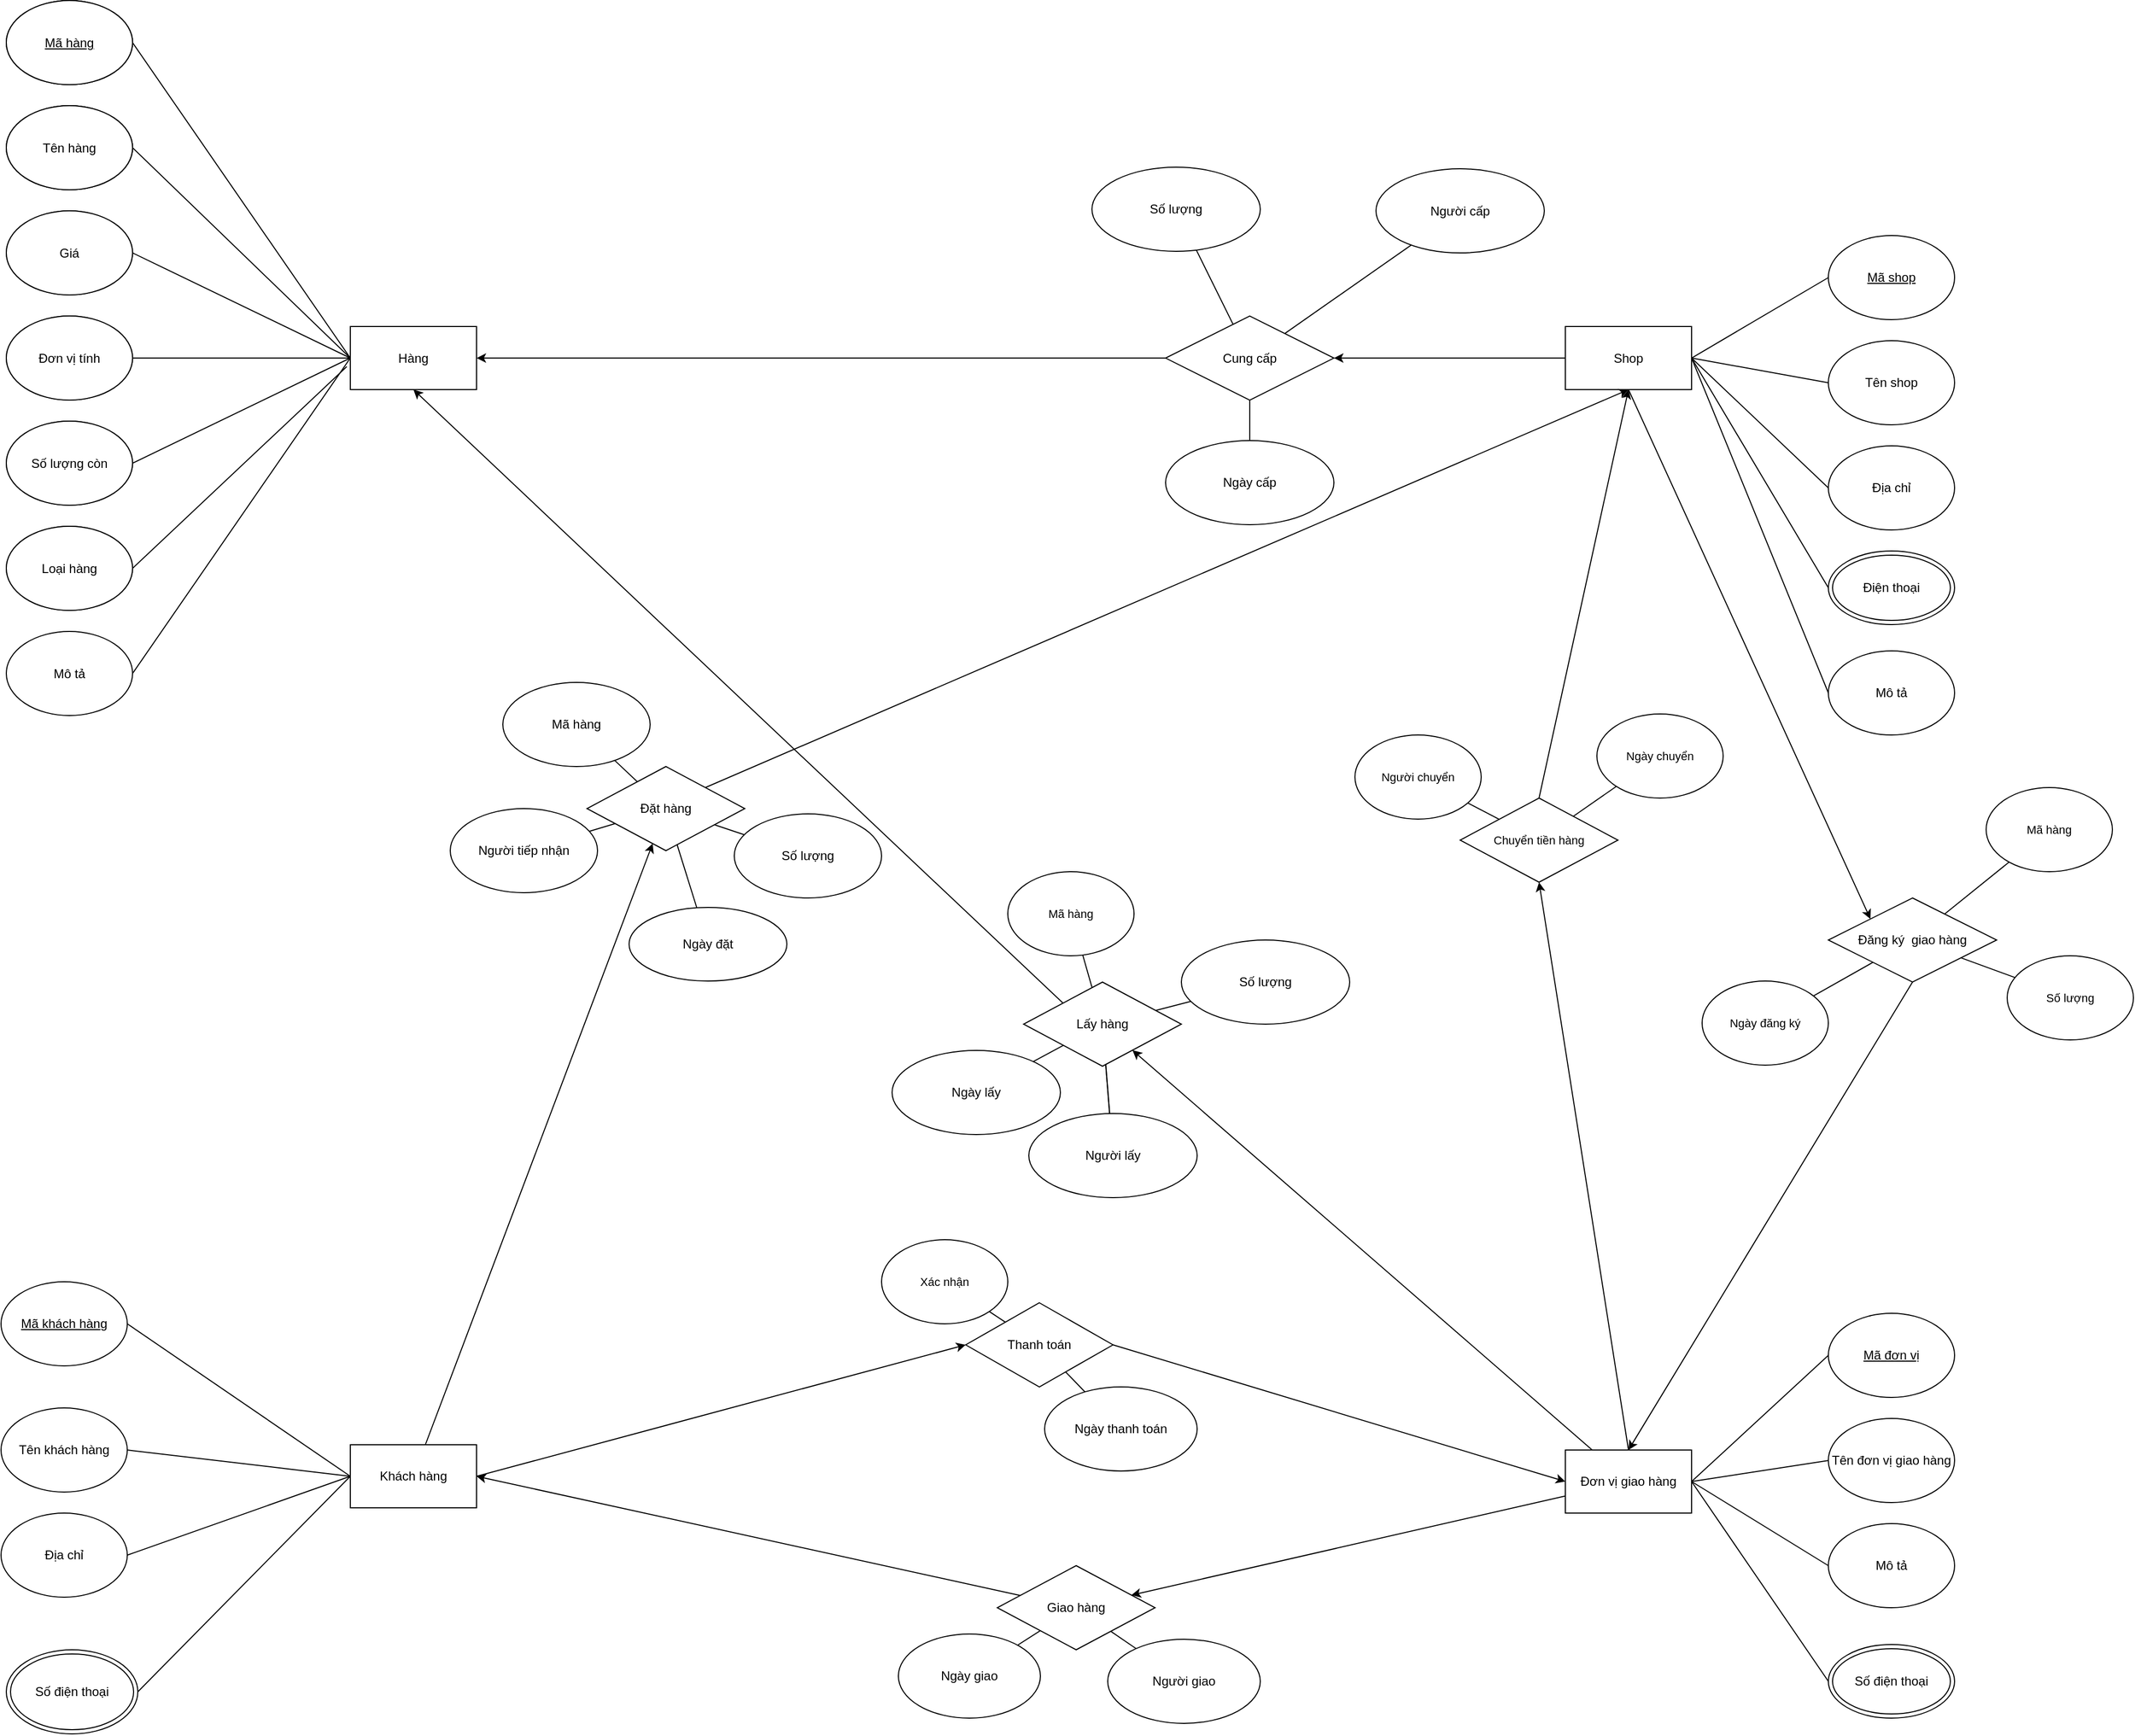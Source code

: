 <mxfile version="20.8.16" type="github">
  <diagram id="R2lEEEUBdFMjLlhIrx00" name="Page-1">
    <mxGraphModel dx="4654" dy="2683" grid="1" gridSize="10" guides="1" tooltips="1" connect="1" arrows="1" fold="1" page="1" pageScale="1" pageWidth="827" pageHeight="1169" background="none" math="0" shadow="0" extFonts="Permanent Marker^https://fonts.googleapis.com/css?family=Permanent+Marker">
      <root>
        <mxCell id="0" />
        <mxCell id="1" parent="0" />
        <mxCell id="Qm0lwlxUTYQ9rmXR3RX3-42" value="Địa chỉ" style="ellipse;whiteSpace=wrap;html=1;labelBackgroundColor=none;rounded=0;" vertex="1" parent="1">
          <mxGeometry x="470" y="75" width="120" height="80" as="geometry" />
        </mxCell>
        <mxCell id="Qm0lwlxUTYQ9rmXR3RX3-43" value="&lt;u&gt;Mã shop&lt;/u&gt;" style="ellipse;whiteSpace=wrap;html=1;labelBackgroundColor=none;rounded=0;" vertex="1" parent="1">
          <mxGeometry x="470" y="-125" width="120" height="80" as="geometry" />
        </mxCell>
        <mxCell id="Qm0lwlxUTYQ9rmXR3RX3-44" value="Tên shop" style="ellipse;whiteSpace=wrap;html=1;labelBackgroundColor=none;rounded=0;" vertex="1" parent="1">
          <mxGeometry x="470" y="-25" width="120" height="80" as="geometry" />
        </mxCell>
        <mxCell id="Qm0lwlxUTYQ9rmXR3RX3-45" value="Mô tả" style="ellipse;whiteSpace=wrap;html=1;labelBackgroundColor=none;rounded=0;" vertex="1" parent="1">
          <mxGeometry x="470" y="270" width="120" height="80" as="geometry" />
        </mxCell>
        <mxCell id="Qm0lwlxUTYQ9rmXR3RX3-47" value="Shop" style="rounded=0;whiteSpace=wrap;html=1;arcSize=0;labelBackgroundColor=none;" vertex="1" parent="1">
          <mxGeometry x="220" y="-38.49" width="120" height="60" as="geometry" />
        </mxCell>
        <mxCell id="Qm0lwlxUTYQ9rmXR3RX3-49" value="Điện thoại" style="ellipse;shape=doubleEllipse;whiteSpace=wrap;html=1;labelBackgroundColor=none;rounded=0;" vertex="1" parent="1">
          <mxGeometry x="470" y="175" width="120" height="70" as="geometry" />
        </mxCell>
        <mxCell id="Qm0lwlxUTYQ9rmXR3RX3-61" value="" style="endArrow=none;html=1;rounded=0;entryX=0;entryY=0.5;entryDx=0;entryDy=0;exitX=1;exitY=0.5;exitDx=0;exitDy=0;labelBackgroundColor=none;fontColor=default;" edge="1" parent="1" source="Qm0lwlxUTYQ9rmXR3RX3-47" target="Qm0lwlxUTYQ9rmXR3RX3-44">
          <mxGeometry width="50" height="50" relative="1" as="geometry">
            <mxPoint x="30" y="130" as="sourcePoint" />
            <mxPoint x="80" y="80" as="targetPoint" />
          </mxGeometry>
        </mxCell>
        <mxCell id="Qm0lwlxUTYQ9rmXR3RX3-62" value="" style="endArrow=none;html=1;rounded=0;entryX=0;entryY=0.5;entryDx=0;entryDy=0;exitX=1;exitY=0.5;exitDx=0;exitDy=0;labelBackgroundColor=none;fontColor=default;" edge="1" parent="1" source="Qm0lwlxUTYQ9rmXR3RX3-47" target="Qm0lwlxUTYQ9rmXR3RX3-43">
          <mxGeometry width="50" height="50" relative="1" as="geometry">
            <mxPoint x="210" y="130" as="sourcePoint" />
            <mxPoint x="260" y="80" as="targetPoint" />
          </mxGeometry>
        </mxCell>
        <mxCell id="Qm0lwlxUTYQ9rmXR3RX3-63" value="" style="endArrow=none;html=1;rounded=0;entryX=0;entryY=0.5;entryDx=0;entryDy=0;exitX=1;exitY=0.5;exitDx=0;exitDy=0;labelBackgroundColor=none;fontColor=default;" edge="1" parent="1" source="Qm0lwlxUTYQ9rmXR3RX3-47" target="Qm0lwlxUTYQ9rmXR3RX3-42">
          <mxGeometry width="50" height="50" relative="1" as="geometry">
            <mxPoint x="300" y="160" as="sourcePoint" />
            <mxPoint x="350" y="110" as="targetPoint" />
          </mxGeometry>
        </mxCell>
        <mxCell id="Qm0lwlxUTYQ9rmXR3RX3-64" value="" style="endArrow=none;html=1;rounded=0;entryX=0;entryY=0.5;entryDx=0;entryDy=0;exitX=1;exitY=0.5;exitDx=0;exitDy=0;labelBackgroundColor=none;fontColor=default;" edge="1" parent="1" source="Qm0lwlxUTYQ9rmXR3RX3-47" target="Qm0lwlxUTYQ9rmXR3RX3-49">
          <mxGeometry width="50" height="50" relative="1" as="geometry">
            <mxPoint x="210" y="130" as="sourcePoint" />
            <mxPoint x="260" y="80" as="targetPoint" />
          </mxGeometry>
        </mxCell>
        <mxCell id="Qm0lwlxUTYQ9rmXR3RX3-65" value="" style="endArrow=none;html=1;rounded=0;entryX=0;entryY=0.5;entryDx=0;entryDy=0;exitX=1;exitY=0.5;exitDx=0;exitDy=0;labelBackgroundColor=none;fontColor=default;" edge="1" parent="1" source="Qm0lwlxUTYQ9rmXR3RX3-47" target="Qm0lwlxUTYQ9rmXR3RX3-45">
          <mxGeometry width="50" height="50" relative="1" as="geometry">
            <mxPoint x="210" y="130" as="sourcePoint" />
            <mxPoint x="260" y="80" as="targetPoint" />
          </mxGeometry>
        </mxCell>
        <mxCell id="Qm0lwlxUTYQ9rmXR3RX3-77" value="Mô tả" style="ellipse;whiteSpace=wrap;html=1;labelBackgroundColor=none;rounded=0;" vertex="1" parent="1">
          <mxGeometry x="470" y="1100" width="120" height="80" as="geometry" />
        </mxCell>
        <mxCell id="Qm0lwlxUTYQ9rmXR3RX3-78" value="&lt;u&gt;Mã đơn vị&lt;br&gt;&lt;/u&gt;" style="ellipse;whiteSpace=wrap;html=1;labelBackgroundColor=none;rounded=0;" vertex="1" parent="1">
          <mxGeometry x="470" y="900" width="120" height="80" as="geometry" />
        </mxCell>
        <mxCell id="Qm0lwlxUTYQ9rmXR3RX3-79" value="Tên đơn vị giao hàng" style="ellipse;whiteSpace=wrap;html=1;labelBackgroundColor=none;rounded=0;" vertex="1" parent="1">
          <mxGeometry x="470" y="1000" width="120" height="80" as="geometry" />
        </mxCell>
        <mxCell id="Qm0lwlxUTYQ9rmXR3RX3-173" value="" style="edgeStyle=none;rounded=0;orthogonalLoop=1;jettySize=auto;html=1;labelBackgroundColor=none;fontColor=default;" edge="1" parent="1" source="Qm0lwlxUTYQ9rmXR3RX3-81" target="Qm0lwlxUTYQ9rmXR3RX3-172">
          <mxGeometry relative="1" as="geometry" />
        </mxCell>
        <mxCell id="Qm0lwlxUTYQ9rmXR3RX3-183" value="" style="edgeStyle=none;rounded=0;orthogonalLoop=1;jettySize=auto;html=1;labelBackgroundColor=none;fontColor=default;" edge="1" parent="1" source="Qm0lwlxUTYQ9rmXR3RX3-81" target="Qm0lwlxUTYQ9rmXR3RX3-182">
          <mxGeometry relative="1" as="geometry" />
        </mxCell>
        <mxCell id="Qm0lwlxUTYQ9rmXR3RX3-81" value="Đơn vị giao hàng" style="rounded=0;whiteSpace=wrap;html=1;arcSize=0;labelBackgroundColor=none;" vertex="1" parent="1">
          <mxGeometry x="220" y="1030" width="120" height="60" as="geometry" />
        </mxCell>
        <mxCell id="Qm0lwlxUTYQ9rmXR3RX3-82" value="Số điện thoại" style="ellipse;shape=doubleEllipse;whiteSpace=wrap;html=1;labelBackgroundColor=none;rounded=0;" vertex="1" parent="1">
          <mxGeometry x="470" y="1215" width="120" height="70" as="geometry" />
        </mxCell>
        <mxCell id="Qm0lwlxUTYQ9rmXR3RX3-83" value="" style="endArrow=none;html=1;rounded=0;entryX=0;entryY=0.5;entryDx=0;entryDy=0;exitX=1;exitY=0.5;exitDx=0;exitDy=0;labelBackgroundColor=none;fontColor=default;" edge="1" parent="1" source="Qm0lwlxUTYQ9rmXR3RX3-81" target="Qm0lwlxUTYQ9rmXR3RX3-79">
          <mxGeometry width="50" height="50" relative="1" as="geometry">
            <mxPoint x="30" y="670" as="sourcePoint" />
            <mxPoint x="80" y="620" as="targetPoint" />
          </mxGeometry>
        </mxCell>
        <mxCell id="Qm0lwlxUTYQ9rmXR3RX3-84" value="" style="endArrow=none;html=1;rounded=0;entryX=0;entryY=0.5;entryDx=0;entryDy=0;exitX=1;exitY=0.5;exitDx=0;exitDy=0;labelBackgroundColor=none;fontColor=default;" edge="1" parent="1" source="Qm0lwlxUTYQ9rmXR3RX3-81" target="Qm0lwlxUTYQ9rmXR3RX3-78">
          <mxGeometry width="50" height="50" relative="1" as="geometry">
            <mxPoint x="210" y="670" as="sourcePoint" />
            <mxPoint x="260" y="620" as="targetPoint" />
          </mxGeometry>
        </mxCell>
        <mxCell id="Qm0lwlxUTYQ9rmXR3RX3-85" value="" style="endArrow=none;html=1;rounded=0;entryX=0;entryY=0.5;entryDx=0;entryDy=0;exitX=1;exitY=0.5;exitDx=0;exitDy=0;labelBackgroundColor=none;fontColor=default;" edge="1" parent="1" source="Qm0lwlxUTYQ9rmXR3RX3-81" target="Qm0lwlxUTYQ9rmXR3RX3-77">
          <mxGeometry width="50" height="50" relative="1" as="geometry">
            <mxPoint x="300" y="700" as="sourcePoint" />
            <mxPoint x="350" y="650" as="targetPoint" />
          </mxGeometry>
        </mxCell>
        <mxCell id="Qm0lwlxUTYQ9rmXR3RX3-86" value="" style="endArrow=none;html=1;rounded=0;entryX=0;entryY=0.5;entryDx=0;entryDy=0;exitX=1;exitY=0.5;exitDx=0;exitDy=0;labelBackgroundColor=none;fontColor=default;" edge="1" parent="1" source="Qm0lwlxUTYQ9rmXR3RX3-81" target="Qm0lwlxUTYQ9rmXR3RX3-82">
          <mxGeometry width="50" height="50" relative="1" as="geometry">
            <mxPoint x="210" y="670" as="sourcePoint" />
            <mxPoint x="260" y="620" as="targetPoint" />
          </mxGeometry>
        </mxCell>
        <mxCell id="Qm0lwlxUTYQ9rmXR3RX3-124" value="Hàng" style="rounded=0;whiteSpace=wrap;html=1;labelBackgroundColor=none;" vertex="1" parent="1">
          <mxGeometry x="-935" y="-38.49" width="120" height="60" as="geometry" />
        </mxCell>
        <mxCell id="Qm0lwlxUTYQ9rmXR3RX3-125" value="&lt;u&gt;Mã hàng&lt;br&gt;&lt;/u&gt;" style="ellipse;whiteSpace=wrap;html=1;labelBackgroundColor=none;rounded=0;" vertex="1" parent="1">
          <mxGeometry x="-1262" y="-348.49" width="120" height="80" as="geometry" />
        </mxCell>
        <mxCell id="Qm0lwlxUTYQ9rmXR3RX3-126" value="Tên hàng" style="ellipse;whiteSpace=wrap;html=1;labelBackgroundColor=none;rounded=0;" vertex="1" parent="1">
          <mxGeometry x="-1262" y="-248.49" width="120" height="80" as="geometry" />
        </mxCell>
        <mxCell id="Qm0lwlxUTYQ9rmXR3RX3-127" value="Giá" style="ellipse;whiteSpace=wrap;html=1;labelBackgroundColor=none;rounded=0;" vertex="1" parent="1">
          <mxGeometry x="-1262" y="-148.49" width="120" height="80" as="geometry" />
        </mxCell>
        <mxCell id="Qm0lwlxUTYQ9rmXR3RX3-128" value="Đơn vị tính" style="ellipse;whiteSpace=wrap;html=1;labelBackgroundColor=none;rounded=0;" vertex="1" parent="1">
          <mxGeometry x="-1262" y="-48.49" width="120" height="80" as="geometry" />
        </mxCell>
        <mxCell id="Qm0lwlxUTYQ9rmXR3RX3-129" value="Số lượng còn" style="ellipse;whiteSpace=wrap;html=1;labelBackgroundColor=none;rounded=0;" vertex="1" parent="1">
          <mxGeometry x="-1262" y="51.51" width="120" height="80" as="geometry" />
        </mxCell>
        <mxCell id="Qm0lwlxUTYQ9rmXR3RX3-130" value="Loại hàng" style="ellipse;whiteSpace=wrap;html=1;labelBackgroundColor=none;rounded=0;" vertex="1" parent="1">
          <mxGeometry x="-1262" y="151.51" width="120" height="80" as="geometry" />
        </mxCell>
        <mxCell id="Qm0lwlxUTYQ9rmXR3RX3-131" value="" style="endArrow=none;html=1;rounded=0;entryX=0;entryY=0.5;entryDx=0;entryDy=0;exitX=1;exitY=0.5;exitDx=0;exitDy=0;labelBackgroundColor=none;fontColor=default;" edge="1" parent="1" source="Qm0lwlxUTYQ9rmXR3RX3-125" target="Qm0lwlxUTYQ9rmXR3RX3-124">
          <mxGeometry width="50" height="50" relative="1" as="geometry">
            <mxPoint x="-1072" y="-308.49" as="sourcePoint" />
            <mxPoint x="-552" y="-88.49" as="targetPoint" />
          </mxGeometry>
        </mxCell>
        <mxCell id="Qm0lwlxUTYQ9rmXR3RX3-135" value="" style="endArrow=none;html=1;rounded=0;entryX=0;entryY=0.5;entryDx=0;entryDy=0;exitX=1;exitY=0.5;exitDx=0;exitDy=0;labelBackgroundColor=none;fontColor=default;" edge="1" parent="1" source="Qm0lwlxUTYQ9rmXR3RX3-126" target="Qm0lwlxUTYQ9rmXR3RX3-124">
          <mxGeometry width="50" height="50" relative="1" as="geometry">
            <mxPoint x="-1132" y="-298.49" as="sourcePoint" />
            <mxPoint x="-992" y="-78.49" as="targetPoint" />
          </mxGeometry>
        </mxCell>
        <mxCell id="Qm0lwlxUTYQ9rmXR3RX3-136" value="" style="endArrow=none;html=1;rounded=0;entryX=0;entryY=0.5;entryDx=0;entryDy=0;exitX=1;exitY=0.5;exitDx=0;exitDy=0;labelBackgroundColor=none;fontColor=default;" edge="1" parent="1" source="Qm0lwlxUTYQ9rmXR3RX3-127" target="Qm0lwlxUTYQ9rmXR3RX3-124">
          <mxGeometry width="50" height="50" relative="1" as="geometry">
            <mxPoint x="-1122" y="-288.49" as="sourcePoint" />
            <mxPoint x="-982" y="-68.49" as="targetPoint" />
          </mxGeometry>
        </mxCell>
        <mxCell id="Qm0lwlxUTYQ9rmXR3RX3-137" value="" style="endArrow=none;html=1;rounded=0;entryX=0;entryY=0.5;entryDx=0;entryDy=0;exitX=1;exitY=0.5;exitDx=0;exitDy=0;labelBackgroundColor=none;fontColor=default;" edge="1" parent="1" source="Qm0lwlxUTYQ9rmXR3RX3-128" target="Qm0lwlxUTYQ9rmXR3RX3-124">
          <mxGeometry width="50" height="50" relative="1" as="geometry">
            <mxPoint x="-1112" y="-278.49" as="sourcePoint" />
            <mxPoint x="-972" y="-58.49" as="targetPoint" />
          </mxGeometry>
        </mxCell>
        <mxCell id="Qm0lwlxUTYQ9rmXR3RX3-138" value="" style="endArrow=none;html=1;rounded=0;entryX=0;entryY=0.5;entryDx=0;entryDy=0;exitX=1;exitY=0.5;exitDx=0;exitDy=0;labelBackgroundColor=none;fontColor=default;" edge="1" parent="1" source="Qm0lwlxUTYQ9rmXR3RX3-129" target="Qm0lwlxUTYQ9rmXR3RX3-124">
          <mxGeometry width="50" height="50" relative="1" as="geometry">
            <mxPoint x="-1102" y="-268.49" as="sourcePoint" />
            <mxPoint x="-962" y="-48.49" as="targetPoint" />
          </mxGeometry>
        </mxCell>
        <mxCell id="Qm0lwlxUTYQ9rmXR3RX3-139" value="" style="endArrow=none;html=1;rounded=0;entryX=-0.028;entryY=0.636;entryDx=0;entryDy=0;exitX=1;exitY=0.5;exitDx=0;exitDy=0;entryPerimeter=0;labelBackgroundColor=none;fontColor=default;" edge="1" parent="1" source="Qm0lwlxUTYQ9rmXR3RX3-130" target="Qm0lwlxUTYQ9rmXR3RX3-124">
          <mxGeometry width="50" height="50" relative="1" as="geometry">
            <mxPoint x="-1092" y="-258.49" as="sourcePoint" />
            <mxPoint x="-952" y="-38.49" as="targetPoint" />
          </mxGeometry>
        </mxCell>
        <mxCell id="Qm0lwlxUTYQ9rmXR3RX3-180" value="" style="edgeStyle=none;rounded=0;orthogonalLoop=1;jettySize=auto;html=1;labelBackgroundColor=none;fontColor=default;" edge="1" parent="1" source="Qm0lwlxUTYQ9rmXR3RX3-140" target="Qm0lwlxUTYQ9rmXR3RX3-179">
          <mxGeometry relative="1" as="geometry" />
        </mxCell>
        <mxCell id="Qm0lwlxUTYQ9rmXR3RX3-140" value="Khách hàng" style="rounded=0;whiteSpace=wrap;html=1;arcSize=0;labelBackgroundColor=none;" vertex="1" parent="1">
          <mxGeometry x="-935" y="1025" width="120" height="60" as="geometry" />
        </mxCell>
        <mxCell id="Qm0lwlxUTYQ9rmXR3RX3-141" value="&lt;u&gt;Mã khách hàng&lt;br&gt;&lt;/u&gt;" style="ellipse;whiteSpace=wrap;html=1;labelBackgroundColor=none;rounded=0;" vertex="1" parent="1">
          <mxGeometry x="-1267" y="870" width="120" height="80" as="geometry" />
        </mxCell>
        <mxCell id="Qm0lwlxUTYQ9rmXR3RX3-142" value="Tên khách hàng" style="ellipse;whiteSpace=wrap;html=1;labelBackgroundColor=none;rounded=0;" vertex="1" parent="1">
          <mxGeometry x="-1267" y="990" width="120" height="80" as="geometry" />
        </mxCell>
        <mxCell id="Qm0lwlxUTYQ9rmXR3RX3-143" value="Địa chỉ" style="ellipse;whiteSpace=wrap;html=1;labelBackgroundColor=none;rounded=0;" vertex="1" parent="1">
          <mxGeometry x="-1267" y="1090" width="120" height="80" as="geometry" />
        </mxCell>
        <mxCell id="Qm0lwlxUTYQ9rmXR3RX3-147" value="" style="endArrow=none;html=1;rounded=0;entryX=0;entryY=0.5;entryDx=0;entryDy=0;exitX=1;exitY=0.5;exitDx=0;exitDy=0;labelBackgroundColor=none;fontColor=default;" edge="1" parent="1" source="Qm0lwlxUTYQ9rmXR3RX3-141" target="Qm0lwlxUTYQ9rmXR3RX3-140">
          <mxGeometry width="50" height="50" relative="1" as="geometry">
            <mxPoint x="-1085" y="930" as="sourcePoint" />
            <mxPoint x="-495" y="1150" as="targetPoint" />
          </mxGeometry>
        </mxCell>
        <mxCell id="Qm0lwlxUTYQ9rmXR3RX3-148" value="" style="endArrow=none;html=1;rounded=0;entryX=0;entryY=0.5;entryDx=0;entryDy=0;exitX=1;exitY=0.5;exitDx=0;exitDy=0;labelBackgroundColor=none;fontColor=default;" edge="1" parent="1" source="Qm0lwlxUTYQ9rmXR3RX3-142" target="Qm0lwlxUTYQ9rmXR3RX3-140">
          <mxGeometry width="50" height="50" relative="1" as="geometry">
            <mxPoint x="-1075" y="940" as="sourcePoint" />
            <mxPoint x="-935" y="1160" as="targetPoint" />
          </mxGeometry>
        </mxCell>
        <mxCell id="Qm0lwlxUTYQ9rmXR3RX3-149" value="" style="endArrow=none;html=1;rounded=0;entryX=0;entryY=0.5;entryDx=0;entryDy=0;exitX=1;exitY=0.5;exitDx=0;exitDy=0;labelBackgroundColor=none;fontColor=default;" edge="1" parent="1" source="Qm0lwlxUTYQ9rmXR3RX3-143" target="Qm0lwlxUTYQ9rmXR3RX3-140">
          <mxGeometry width="50" height="50" relative="1" as="geometry">
            <mxPoint x="-1065" y="950" as="sourcePoint" />
            <mxPoint x="-925" y="1170" as="targetPoint" />
          </mxGeometry>
        </mxCell>
        <mxCell id="Qm0lwlxUTYQ9rmXR3RX3-150" value="" style="endArrow=none;html=1;rounded=0;entryX=0;entryY=0.5;entryDx=0;entryDy=0;exitX=1;exitY=0.5;exitDx=0;exitDy=0;labelBackgroundColor=none;fontColor=default;" edge="1" parent="1" source="Qm0lwlxUTYQ9rmXR3RX3-164" target="Qm0lwlxUTYQ9rmXR3RX3-140">
          <mxGeometry width="50" height="50" relative="1" as="geometry">
            <mxPoint x="-1085" y="1290" as="sourcePoint" />
            <mxPoint x="-915" y="1180" as="targetPoint" />
          </mxGeometry>
        </mxCell>
        <mxCell id="Qm0lwlxUTYQ9rmXR3RX3-153" value="Mô tả" style="ellipse;whiteSpace=wrap;html=1;labelBackgroundColor=none;rounded=0;" vertex="1" parent="1">
          <mxGeometry x="-1262" y="251.51" width="120" height="80" as="geometry" />
        </mxCell>
        <mxCell id="Qm0lwlxUTYQ9rmXR3RX3-154" value="" style="endArrow=none;html=1;rounded=0;entryX=0;entryY=0.5;entryDx=0;entryDy=0;exitX=1;exitY=0.5;exitDx=0;exitDy=0;labelBackgroundColor=none;fontColor=default;" edge="1" parent="1" source="Qm0lwlxUTYQ9rmXR3RX3-153" target="Qm0lwlxUTYQ9rmXR3RX3-124">
          <mxGeometry width="50" height="50" relative="1" as="geometry">
            <mxPoint x="-1082" y="-248.49" as="sourcePoint" />
            <mxPoint x="-975.36" y="-50.33" as="targetPoint" />
          </mxGeometry>
        </mxCell>
        <mxCell id="Qm0lwlxUTYQ9rmXR3RX3-163" style="edgeStyle=orthogonalEdgeStyle;rounded=0;orthogonalLoop=1;jettySize=auto;html=1;exitX=0;exitY=0.5;exitDx=0;exitDy=0;entryX=1;entryY=0.5;entryDx=0;entryDy=0;labelBackgroundColor=none;fontColor=default;" edge="1" parent="1" source="Qm0lwlxUTYQ9rmXR3RX3-157" target="Qm0lwlxUTYQ9rmXR3RX3-124">
          <mxGeometry relative="1" as="geometry" />
        </mxCell>
        <mxCell id="Qm0lwlxUTYQ9rmXR3RX3-288" value="" style="edgeStyle=none;shape=connector;curved=1;rounded=1;orthogonalLoop=1;jettySize=auto;html=1;labelBackgroundColor=default;strokeColor=default;fontFamily=Helvetica;fontSize=11;fontColor=default;endArrow=none;" edge="1" parent="1" source="Qm0lwlxUTYQ9rmXR3RX3-157" target="Qm0lwlxUTYQ9rmXR3RX3-202">
          <mxGeometry relative="1" as="geometry" />
        </mxCell>
        <mxCell id="Qm0lwlxUTYQ9rmXR3RX3-157" value="Cung cấp" style="rhombus;whiteSpace=wrap;html=1;labelBackgroundColor=none;rounded=0;" vertex="1" parent="1">
          <mxGeometry x="-160" y="-48.49" width="160" height="80" as="geometry" />
        </mxCell>
        <mxCell id="Qm0lwlxUTYQ9rmXR3RX3-164" value="Số điện thoại" style="ellipse;shape=doubleEllipse;whiteSpace=wrap;html=1;labelBackgroundColor=none;rounded=0;" vertex="1" parent="1">
          <mxGeometry x="-1262" y="1220" width="125" height="80" as="geometry" />
        </mxCell>
        <mxCell id="Qm0lwlxUTYQ9rmXR3RX3-177" style="edgeStyle=none;rounded=0;orthogonalLoop=1;jettySize=auto;html=1;exitX=0;exitY=0;exitDx=0;exitDy=0;entryX=0.5;entryY=1;entryDx=0;entryDy=0;labelBackgroundColor=none;fontColor=default;" edge="1" parent="1" source="Qm0lwlxUTYQ9rmXR3RX3-172" target="Qm0lwlxUTYQ9rmXR3RX3-124">
          <mxGeometry relative="1" as="geometry" />
        </mxCell>
        <mxCell id="Qm0lwlxUTYQ9rmXR3RX3-291" value="" style="edgeStyle=none;shape=connector;curved=1;rounded=1;orthogonalLoop=1;jettySize=auto;html=1;labelBackgroundColor=default;strokeColor=default;fontFamily=Helvetica;fontSize=11;fontColor=default;endArrow=none;" edge="1" parent="1" source="Qm0lwlxUTYQ9rmXR3RX3-172" target="Qm0lwlxUTYQ9rmXR3RX3-188">
          <mxGeometry relative="1" as="geometry" />
        </mxCell>
        <mxCell id="Qm0lwlxUTYQ9rmXR3RX3-292" value="" style="edgeStyle=none;shape=connector;curved=1;rounded=1;orthogonalLoop=1;jettySize=auto;html=1;labelBackgroundColor=default;strokeColor=default;fontFamily=Helvetica;fontSize=11;fontColor=default;endArrow=none;" edge="1" parent="1" source="Qm0lwlxUTYQ9rmXR3RX3-172" target="Qm0lwlxUTYQ9rmXR3RX3-192">
          <mxGeometry relative="1" as="geometry" />
        </mxCell>
        <mxCell id="Qm0lwlxUTYQ9rmXR3RX3-293" value="" style="edgeStyle=none;shape=connector;curved=1;rounded=1;orthogonalLoop=1;jettySize=auto;html=1;labelBackgroundColor=default;strokeColor=default;fontFamily=Helvetica;fontSize=11;fontColor=default;endArrow=none;" edge="1" parent="1" source="Qm0lwlxUTYQ9rmXR3RX3-172" target="Qm0lwlxUTYQ9rmXR3RX3-192">
          <mxGeometry relative="1" as="geometry" />
        </mxCell>
        <mxCell id="Qm0lwlxUTYQ9rmXR3RX3-294" value="" style="edgeStyle=none;shape=connector;curved=1;rounded=1;orthogonalLoop=1;jettySize=auto;html=1;labelBackgroundColor=default;strokeColor=default;fontFamily=Helvetica;fontSize=11;fontColor=default;endArrow=none;" edge="1" parent="1" source="Qm0lwlxUTYQ9rmXR3RX3-172" target="Qm0lwlxUTYQ9rmXR3RX3-190">
          <mxGeometry relative="1" as="geometry" />
        </mxCell>
        <mxCell id="Qm0lwlxUTYQ9rmXR3RX3-172" value="Lấy hàng" style="rhombus;whiteSpace=wrap;html=1;rounded=0;arcSize=0;labelBackgroundColor=none;" vertex="1" parent="1">
          <mxGeometry x="-295" y="585" width="150" height="80" as="geometry" />
        </mxCell>
        <mxCell id="Qm0lwlxUTYQ9rmXR3RX3-231" style="edgeStyle=none;rounded=0;orthogonalLoop=1;jettySize=auto;html=1;exitX=1;exitY=0;exitDx=0;exitDy=0;entryX=0.5;entryY=1;entryDx=0;entryDy=0;labelBackgroundColor=none;fontColor=default;" edge="1" parent="1" source="Qm0lwlxUTYQ9rmXR3RX3-179" target="Qm0lwlxUTYQ9rmXR3RX3-47">
          <mxGeometry relative="1" as="geometry" />
        </mxCell>
        <mxCell id="Qm0lwlxUTYQ9rmXR3RX3-295" value="" style="edgeStyle=none;shape=connector;curved=1;rounded=1;orthogonalLoop=1;jettySize=auto;html=1;labelBackgroundColor=default;strokeColor=default;fontFamily=Helvetica;fontSize=11;fontColor=default;endArrow=none;" edge="1" parent="1" source="Qm0lwlxUTYQ9rmXR3RX3-179" target="Qm0lwlxUTYQ9rmXR3RX3-223">
          <mxGeometry relative="1" as="geometry" />
        </mxCell>
        <mxCell id="Qm0lwlxUTYQ9rmXR3RX3-308" value="" style="edgeStyle=none;shape=connector;curved=1;rounded=1;orthogonalLoop=1;jettySize=auto;html=1;labelBackgroundColor=default;strokeColor=default;fontFamily=Helvetica;fontSize=11;fontColor=default;endArrow=none;" edge="1" parent="1" source="Qm0lwlxUTYQ9rmXR3RX3-179" target="Qm0lwlxUTYQ9rmXR3RX3-232">
          <mxGeometry relative="1" as="geometry" />
        </mxCell>
        <mxCell id="Qm0lwlxUTYQ9rmXR3RX3-179" value="Đặt hàng" style="rhombus;whiteSpace=wrap;html=1;rounded=0;arcSize=0;labelBackgroundColor=none;" vertex="1" parent="1">
          <mxGeometry x="-710" y="380" width="150" height="80" as="geometry" />
        </mxCell>
        <mxCell id="Qm0lwlxUTYQ9rmXR3RX3-185" value="" style="edgeStyle=none;orthogonalLoop=1;jettySize=auto;html=1;entryX=1;entryY=0.5;entryDx=0;entryDy=0;labelBackgroundColor=none;fontColor=default;curved=1;" edge="1" parent="1" source="Qm0lwlxUTYQ9rmXR3RX3-182" target="Qm0lwlxUTYQ9rmXR3RX3-140">
          <mxGeometry relative="1" as="geometry">
            <mxPoint x="-615" y="1065" as="targetPoint" />
          </mxGeometry>
        </mxCell>
        <mxCell id="Qm0lwlxUTYQ9rmXR3RX3-304" value="" style="edgeStyle=none;shape=connector;curved=1;rounded=1;orthogonalLoop=1;jettySize=auto;html=1;labelBackgroundColor=default;strokeColor=default;fontFamily=Helvetica;fontSize=11;fontColor=default;endArrow=none;" edge="1" parent="1" source="Qm0lwlxUTYQ9rmXR3RX3-182" target="Qm0lwlxUTYQ9rmXR3RX3-229">
          <mxGeometry relative="1" as="geometry" />
        </mxCell>
        <mxCell id="Qm0lwlxUTYQ9rmXR3RX3-305" value="" style="edgeStyle=none;shape=connector;curved=1;rounded=1;orthogonalLoop=1;jettySize=auto;html=1;labelBackgroundColor=default;strokeColor=default;fontFamily=Helvetica;fontSize=11;fontColor=default;endArrow=none;" edge="1" parent="1" source="Qm0lwlxUTYQ9rmXR3RX3-182" target="Qm0lwlxUTYQ9rmXR3RX3-227">
          <mxGeometry relative="1" as="geometry" />
        </mxCell>
        <mxCell id="Qm0lwlxUTYQ9rmXR3RX3-182" value="Giao hàng" style="rhombus;whiteSpace=wrap;html=1;rounded=0;arcSize=0;labelBackgroundColor=none;" vertex="1" parent="1">
          <mxGeometry x="-320" y="1140" width="150" height="80" as="geometry" />
        </mxCell>
        <mxCell id="Qm0lwlxUTYQ9rmXR3RX3-188" value="Số lượng" style="ellipse;whiteSpace=wrap;html=1;rounded=0;arcSize=0;labelBackgroundColor=none;" vertex="1" parent="1">
          <mxGeometry x="-145" y="545" width="160" height="80" as="geometry" />
        </mxCell>
        <mxCell id="Qm0lwlxUTYQ9rmXR3RX3-190" value="Ngày lấy" style="ellipse;whiteSpace=wrap;html=1;rounded=0;arcSize=0;labelBackgroundColor=none;" vertex="1" parent="1">
          <mxGeometry x="-420" y="650" width="160" height="80" as="geometry" />
        </mxCell>
        <mxCell id="Qm0lwlxUTYQ9rmXR3RX3-192" value="Người lấy" style="ellipse;whiteSpace=wrap;html=1;rounded=0;arcSize=0;labelBackgroundColor=none;" vertex="1" parent="1">
          <mxGeometry x="-290" y="710" width="160" height="80" as="geometry" />
        </mxCell>
        <mxCell id="Qm0lwlxUTYQ9rmXR3RX3-290" value="" style="edgeStyle=none;shape=connector;curved=1;rounded=1;orthogonalLoop=1;jettySize=auto;html=1;labelBackgroundColor=default;strokeColor=default;fontFamily=Helvetica;fontSize=11;fontColor=default;endArrow=none;" edge="1" parent="1" source="Qm0lwlxUTYQ9rmXR3RX3-194" target="Qm0lwlxUTYQ9rmXR3RX3-157">
          <mxGeometry relative="1" as="geometry" />
        </mxCell>
        <mxCell id="Qm0lwlxUTYQ9rmXR3RX3-194" value="Ngày cấp" style="ellipse;whiteSpace=wrap;html=1;labelBackgroundColor=none;rounded=0;" vertex="1" parent="1">
          <mxGeometry x="-160" y="70" width="160" height="80" as="geometry" />
        </mxCell>
        <mxCell id="Qm0lwlxUTYQ9rmXR3RX3-202" value="Số lượng" style="ellipse;whiteSpace=wrap;html=1;labelBackgroundColor=none;rounded=0;" vertex="1" parent="1">
          <mxGeometry x="-230" y="-190" width="160" height="80" as="geometry" />
        </mxCell>
        <mxCell id="Qm0lwlxUTYQ9rmXR3RX3-289" value="" style="edgeStyle=none;shape=connector;curved=1;rounded=1;orthogonalLoop=1;jettySize=auto;html=1;labelBackgroundColor=default;strokeColor=default;fontFamily=Helvetica;fontSize=11;fontColor=default;endArrow=none;" edge="1" parent="1" source="Qm0lwlxUTYQ9rmXR3RX3-219" target="Qm0lwlxUTYQ9rmXR3RX3-157">
          <mxGeometry relative="1" as="geometry" />
        </mxCell>
        <mxCell id="Qm0lwlxUTYQ9rmXR3RX3-219" value="Người cấp" style="ellipse;whiteSpace=wrap;html=1;labelBackgroundColor=none;rounded=0;" vertex="1" parent="1">
          <mxGeometry x="40" y="-188.49" width="160" height="80" as="geometry" />
        </mxCell>
        <mxCell id="Qm0lwlxUTYQ9rmXR3RX3-307" value="" style="edgeStyle=none;shape=connector;curved=1;rounded=1;orthogonalLoop=1;jettySize=auto;html=1;labelBackgroundColor=default;strokeColor=default;fontFamily=Helvetica;fontSize=11;fontColor=default;endArrow=none;" edge="1" parent="1" source="Qm0lwlxUTYQ9rmXR3RX3-221" target="Qm0lwlxUTYQ9rmXR3RX3-179">
          <mxGeometry relative="1" as="geometry" />
        </mxCell>
        <mxCell id="Qm0lwlxUTYQ9rmXR3RX3-221" value="Ngày đặt" style="ellipse;whiteSpace=wrap;html=1;rounded=0;arcSize=0;labelBackgroundColor=none;" vertex="1" parent="1">
          <mxGeometry x="-670" y="514" width="150" height="70" as="geometry" />
        </mxCell>
        <mxCell id="Qm0lwlxUTYQ9rmXR3RX3-223" value="Số lượng" style="ellipse;whiteSpace=wrap;html=1;rounded=0;arcSize=0;labelBackgroundColor=none;" vertex="1" parent="1">
          <mxGeometry x="-570" y="425" width="140" height="80" as="geometry" />
        </mxCell>
        <mxCell id="Qm0lwlxUTYQ9rmXR3RX3-310" value="" style="edgeStyle=none;shape=connector;curved=1;rounded=1;orthogonalLoop=1;jettySize=auto;html=1;labelBackgroundColor=default;strokeColor=default;fontFamily=Helvetica;fontSize=11;fontColor=default;endArrow=none;" edge="1" parent="1" source="Qm0lwlxUTYQ9rmXR3RX3-225" target="Qm0lwlxUTYQ9rmXR3RX3-179">
          <mxGeometry relative="1" as="geometry" />
        </mxCell>
        <mxCell id="Qm0lwlxUTYQ9rmXR3RX3-225" value="Người tiếp nhận" style="ellipse;whiteSpace=wrap;html=1;rounded=0;arcSize=0;labelBackgroundColor=none;" vertex="1" parent="1">
          <mxGeometry x="-840" y="420" width="140" height="80" as="geometry" />
        </mxCell>
        <mxCell id="Qm0lwlxUTYQ9rmXR3RX3-227" value="Ngày giao" style="ellipse;whiteSpace=wrap;html=1;rounded=0;arcSize=0;labelBackgroundColor=none;" vertex="1" parent="1">
          <mxGeometry x="-414" y="1205" width="135" height="80" as="geometry" />
        </mxCell>
        <mxCell id="Qm0lwlxUTYQ9rmXR3RX3-229" value="Người giao" style="ellipse;whiteSpace=wrap;html=1;rounded=0;arcSize=0;labelBackgroundColor=none;" vertex="1" parent="1">
          <mxGeometry x="-215" y="1210" width="145" height="80" as="geometry" />
        </mxCell>
        <mxCell id="Qm0lwlxUTYQ9rmXR3RX3-232" value="Mã hàng" style="ellipse;whiteSpace=wrap;html=1;rounded=0;arcSize=0;labelBackgroundColor=none;" vertex="1" parent="1">
          <mxGeometry x="-790" y="300" width="140" height="80" as="geometry" />
        </mxCell>
        <mxCell id="Qm0lwlxUTYQ9rmXR3RX3-241" style="edgeStyle=none;rounded=0;orthogonalLoop=1;jettySize=auto;html=1;exitX=0.5;exitY=1;exitDx=0;exitDy=0;entryX=0;entryY=0;entryDx=0;entryDy=0;labelBackgroundColor=none;fontColor=default;" edge="1" parent="1" source="Qm0lwlxUTYQ9rmXR3RX3-47" target="Qm0lwlxUTYQ9rmXR3RX3-239">
          <mxGeometry relative="1" as="geometry">
            <mxPoint x="574" y="410" as="sourcePoint" />
          </mxGeometry>
        </mxCell>
        <mxCell id="Qm0lwlxUTYQ9rmXR3RX3-242" style="edgeStyle=none;rounded=0;orthogonalLoop=1;jettySize=auto;html=1;exitX=0.5;exitY=1;exitDx=0;exitDy=0;entryX=0.5;entryY=0;entryDx=0;entryDy=0;labelBackgroundColor=none;fontColor=default;" edge="1" parent="1" source="Qm0lwlxUTYQ9rmXR3RX3-239" target="Qm0lwlxUTYQ9rmXR3RX3-81">
          <mxGeometry relative="1" as="geometry" />
        </mxCell>
        <mxCell id="Qm0lwlxUTYQ9rmXR3RX3-239" value="Đăng ký&amp;nbsp; giao hàng" style="rhombus;whiteSpace=wrap;html=1;rounded=0;arcSize=0;labelBackgroundColor=none;" vertex="1" parent="1">
          <mxGeometry x="470" y="505" width="160" height="80" as="geometry" />
        </mxCell>
        <mxCell id="Qm0lwlxUTYQ9rmXR3RX3-243" value="Hàng" style="rounded=0;whiteSpace=wrap;html=1;labelBackgroundColor=none;" vertex="1" parent="1">
          <mxGeometry x="-935" y="-38.49" width="120" height="60" as="geometry" />
        </mxCell>
        <mxCell id="Qm0lwlxUTYQ9rmXR3RX3-244" value="&lt;u&gt;Mã hàng&lt;br&gt;&lt;/u&gt;" style="ellipse;whiteSpace=wrap;html=1;labelBackgroundColor=none;rounded=0;" vertex="1" parent="1">
          <mxGeometry x="-1262" y="-348.49" width="120" height="80" as="geometry" />
        </mxCell>
        <mxCell id="Qm0lwlxUTYQ9rmXR3RX3-245" value="Tên hàng" style="ellipse;whiteSpace=wrap;html=1;labelBackgroundColor=none;rounded=0;" vertex="1" parent="1">
          <mxGeometry x="-1262" y="-248.49" width="120" height="80" as="geometry" />
        </mxCell>
        <mxCell id="Qm0lwlxUTYQ9rmXR3RX3-253" value="Hàng" style="rounded=0;whiteSpace=wrap;html=1;arcSize=0;labelBackgroundColor=none;" vertex="1" parent="1">
          <mxGeometry x="-935" y="-38.49" width="120" height="60" as="geometry" />
        </mxCell>
        <mxCell id="Qm0lwlxUTYQ9rmXR3RX3-254" value="&lt;u&gt;Mã hàng&lt;br&gt;&lt;/u&gt;" style="ellipse;whiteSpace=wrap;html=1;labelBackgroundColor=none;rounded=0;" vertex="1" parent="1">
          <mxGeometry x="-1262" y="-348.49" width="120" height="80" as="geometry" />
        </mxCell>
        <mxCell id="Qm0lwlxUTYQ9rmXR3RX3-255" value="Tên hàng" style="ellipse;whiteSpace=wrap;html=1;labelBackgroundColor=none;rounded=0;" vertex="1" parent="1">
          <mxGeometry x="-1262" y="-248.49" width="120" height="80" as="geometry" />
        </mxCell>
        <mxCell id="Qm0lwlxUTYQ9rmXR3RX3-256" value="Giá" style="ellipse;whiteSpace=wrap;html=1;labelBackgroundColor=none;rounded=0;" vertex="1" parent="1">
          <mxGeometry x="-1262" y="-148.49" width="120" height="80" as="geometry" />
        </mxCell>
        <mxCell id="Qm0lwlxUTYQ9rmXR3RX3-257" value="Đơn vị tính" style="ellipse;whiteSpace=wrap;html=1;labelBackgroundColor=none;rounded=0;" vertex="1" parent="1">
          <mxGeometry x="-1262" y="-48.49" width="120" height="80" as="geometry" />
        </mxCell>
        <mxCell id="Qm0lwlxUTYQ9rmXR3RX3-258" value="Số lượng còn" style="ellipse;whiteSpace=wrap;html=1;labelBackgroundColor=none;rounded=0;" vertex="1" parent="1">
          <mxGeometry x="-1262" y="51.51" width="120" height="80" as="geometry" />
        </mxCell>
        <mxCell id="Qm0lwlxUTYQ9rmXR3RX3-259" value="Loại hàng" style="ellipse;whiteSpace=wrap;html=1;labelBackgroundColor=none;rounded=0;" vertex="1" parent="1">
          <mxGeometry x="-1262" y="151.51" width="120" height="80" as="geometry" />
        </mxCell>
        <mxCell id="Qm0lwlxUTYQ9rmXR3RX3-162" style="rounded=0;orthogonalLoop=1;jettySize=auto;html=1;exitX=0;exitY=0.5;exitDx=0;exitDy=0;entryX=1;entryY=0.5;entryDx=0;entryDy=0;labelBackgroundColor=none;fontColor=default;" edge="1" parent="1" source="Qm0lwlxUTYQ9rmXR3RX3-47" target="Qm0lwlxUTYQ9rmXR3RX3-157">
          <mxGeometry relative="1" as="geometry" />
        </mxCell>
        <mxCell id="Qm0lwlxUTYQ9rmXR3RX3-275" value="" style="edgeStyle=none;shape=connector;curved=1;rounded=1;orthogonalLoop=1;jettySize=auto;html=1;labelBackgroundColor=default;strokeColor=default;fontFamily=Helvetica;fontSize=11;fontColor=default;endArrow=none;" edge="1" parent="1" source="Qm0lwlxUTYQ9rmXR3RX3-262" target="Qm0lwlxUTYQ9rmXR3RX3-274">
          <mxGeometry relative="1" as="geometry" />
        </mxCell>
        <mxCell id="Qm0lwlxUTYQ9rmXR3RX3-278" value="" style="edgeStyle=none;shape=connector;curved=1;rounded=1;orthogonalLoop=1;jettySize=auto;html=1;labelBackgroundColor=default;strokeColor=default;fontFamily=Helvetica;fontSize=11;fontColor=default;endArrow=none;" edge="1" parent="1" source="Qm0lwlxUTYQ9rmXR3RX3-262" target="Qm0lwlxUTYQ9rmXR3RX3-277">
          <mxGeometry relative="1" as="geometry" />
        </mxCell>
        <mxCell id="Qm0lwlxUTYQ9rmXR3RX3-262" value="Thanh toán" style="rhombus;whiteSpace=wrap;html=1;rounded=0;arcSize=0;labelBackgroundColor=none;" vertex="1" parent="1">
          <mxGeometry x="-350" y="890" width="140" height="80" as="geometry" />
        </mxCell>
        <mxCell id="Qm0lwlxUTYQ9rmXR3RX3-271" value="" style="endArrow=classic;html=1;rounded=1;labelBackgroundColor=default;strokeColor=default;fontFamily=Helvetica;fontSize=11;fontColor=default;shape=connector;curved=1;entryX=0;entryY=0.5;entryDx=0;entryDy=0;" edge="1" parent="1" target="Qm0lwlxUTYQ9rmXR3RX3-81">
          <mxGeometry width="50" height="50" relative="1" as="geometry">
            <mxPoint x="-210" y="930" as="sourcePoint" />
            <mxPoint x="-30" y="940" as="targetPoint" />
          </mxGeometry>
        </mxCell>
        <mxCell id="Qm0lwlxUTYQ9rmXR3RX3-272" value="" style="endArrow=classic;html=1;rounded=1;labelBackgroundColor=default;strokeColor=default;fontFamily=Helvetica;fontSize=11;fontColor=default;shape=connector;curved=1;exitX=1;exitY=0.5;exitDx=0;exitDy=0;entryX=0;entryY=0.5;entryDx=0;entryDy=0;" edge="1" parent="1" source="Qm0lwlxUTYQ9rmXR3RX3-140" target="Qm0lwlxUTYQ9rmXR3RX3-262">
          <mxGeometry width="50" height="50" relative="1" as="geometry">
            <mxPoint x="-540" y="1040" as="sourcePoint" />
            <mxPoint x="-490" y="990" as="targetPoint" />
          </mxGeometry>
        </mxCell>
        <mxCell id="Qm0lwlxUTYQ9rmXR3RX3-274" value="Ngày thanh toán" style="ellipse;whiteSpace=wrap;html=1;rounded=0;arcSize=0;labelBackgroundColor=none;" vertex="1" parent="1">
          <mxGeometry x="-275" y="970" width="145" height="80" as="geometry" />
        </mxCell>
        <mxCell id="Qm0lwlxUTYQ9rmXR3RX3-277" value="Xác nhận" style="ellipse;whiteSpace=wrap;html=1;fontFamily=Helvetica;fontSize=11;fontColor=default;" vertex="1" parent="1">
          <mxGeometry x="-430" y="830" width="120" height="80" as="geometry" />
        </mxCell>
        <mxCell id="Qm0lwlxUTYQ9rmXR3RX3-286" value="" style="edgeStyle=none;shape=connector;curved=1;rounded=1;orthogonalLoop=1;jettySize=auto;html=1;labelBackgroundColor=default;strokeColor=default;fontFamily=Helvetica;fontSize=11;fontColor=default;endArrow=none;" edge="1" parent="1" source="Qm0lwlxUTYQ9rmXR3RX3-279" target="Qm0lwlxUTYQ9rmXR3RX3-283">
          <mxGeometry relative="1" as="geometry" />
        </mxCell>
        <mxCell id="Qm0lwlxUTYQ9rmXR3RX3-312" value="" style="edgeStyle=none;shape=connector;curved=1;rounded=1;orthogonalLoop=1;jettySize=auto;html=1;labelBackgroundColor=default;strokeColor=default;fontFamily=Helvetica;fontSize=11;fontColor=default;endArrow=none;" edge="1" parent="1" source="Qm0lwlxUTYQ9rmXR3RX3-279" target="Qm0lwlxUTYQ9rmXR3RX3-311">
          <mxGeometry relative="1" as="geometry" />
        </mxCell>
        <mxCell id="Qm0lwlxUTYQ9rmXR3RX3-279" value="Chuyển tiền hàng" style="rhombus;whiteSpace=wrap;html=1;fontFamily=Helvetica;fontSize=11;fontColor=default;" vertex="1" parent="1">
          <mxGeometry x="120" y="410" width="150" height="80" as="geometry" />
        </mxCell>
        <mxCell id="Qm0lwlxUTYQ9rmXR3RX3-281" value="" style="endArrow=classic;html=1;rounded=1;labelBackgroundColor=default;strokeColor=default;fontFamily=Helvetica;fontSize=11;fontColor=default;shape=connector;curved=1;entryX=0.5;entryY=1;entryDx=0;entryDy=0;exitX=0.5;exitY=0;exitDx=0;exitDy=0;" edge="1" parent="1" source="Qm0lwlxUTYQ9rmXR3RX3-81" target="Qm0lwlxUTYQ9rmXR3RX3-279">
          <mxGeometry width="50" height="50" relative="1" as="geometry">
            <mxPoint x="250" y="570" as="sourcePoint" />
            <mxPoint x="300" y="520" as="targetPoint" />
          </mxGeometry>
        </mxCell>
        <mxCell id="Qm0lwlxUTYQ9rmXR3RX3-282" value="" style="endArrow=classic;html=1;rounded=1;labelBackgroundColor=default;strokeColor=default;fontFamily=Helvetica;fontSize=11;fontColor=default;shape=connector;curved=1;entryX=0.5;entryY=1;entryDx=0;entryDy=0;exitX=0.5;exitY=0;exitDx=0;exitDy=0;" edge="1" parent="1" source="Qm0lwlxUTYQ9rmXR3RX3-279" target="Qm0lwlxUTYQ9rmXR3RX3-47">
          <mxGeometry width="50" height="50" relative="1" as="geometry">
            <mxPoint x="170" y="350" as="sourcePoint" />
            <mxPoint x="220" y="300" as="targetPoint" />
          </mxGeometry>
        </mxCell>
        <mxCell id="Qm0lwlxUTYQ9rmXR3RX3-283" value="Ngày chuyển" style="ellipse;whiteSpace=wrap;html=1;fontFamily=Helvetica;fontSize=11;fontColor=default;" vertex="1" parent="1">
          <mxGeometry x="250" y="330" width="120" height="80" as="geometry" />
        </mxCell>
        <mxCell id="Qm0lwlxUTYQ9rmXR3RX3-298" value="" style="edgeStyle=none;shape=connector;curved=1;rounded=1;orthogonalLoop=1;jettySize=auto;html=1;labelBackgroundColor=default;strokeColor=default;fontFamily=Helvetica;fontSize=11;fontColor=default;endArrow=none;" edge="1" parent="1" source="Qm0lwlxUTYQ9rmXR3RX3-296" target="Qm0lwlxUTYQ9rmXR3RX3-239">
          <mxGeometry relative="1" as="geometry" />
        </mxCell>
        <mxCell id="Qm0lwlxUTYQ9rmXR3RX3-296" value="Mã hàng" style="ellipse;whiteSpace=wrap;html=1;fontFamily=Helvetica;fontSize=11;fontColor=default;" vertex="1" parent="1">
          <mxGeometry x="620" y="400" width="120" height="80" as="geometry" />
        </mxCell>
        <mxCell id="Qm0lwlxUTYQ9rmXR3RX3-299" value="" style="edgeStyle=none;shape=connector;curved=1;rounded=1;orthogonalLoop=1;jettySize=auto;html=1;labelBackgroundColor=default;strokeColor=default;fontFamily=Helvetica;fontSize=11;fontColor=default;endArrow=none;" edge="1" parent="1" source="Qm0lwlxUTYQ9rmXR3RX3-297" target="Qm0lwlxUTYQ9rmXR3RX3-239">
          <mxGeometry relative="1" as="geometry" />
        </mxCell>
        <mxCell id="Qm0lwlxUTYQ9rmXR3RX3-297" value="Số lượng" style="ellipse;whiteSpace=wrap;html=1;fontFamily=Helvetica;fontSize=11;fontColor=default;" vertex="1" parent="1">
          <mxGeometry x="640" y="560" width="120" height="80" as="geometry" />
        </mxCell>
        <mxCell id="Qm0lwlxUTYQ9rmXR3RX3-301" value="" style="edgeStyle=none;shape=connector;curved=1;rounded=1;orthogonalLoop=1;jettySize=auto;html=1;labelBackgroundColor=default;strokeColor=default;fontFamily=Helvetica;fontSize=11;fontColor=default;endArrow=none;" edge="1" parent="1" source="Qm0lwlxUTYQ9rmXR3RX3-300" target="Qm0lwlxUTYQ9rmXR3RX3-172">
          <mxGeometry relative="1" as="geometry" />
        </mxCell>
        <mxCell id="Qm0lwlxUTYQ9rmXR3RX3-300" value="Mã hàng" style="ellipse;whiteSpace=wrap;html=1;fontFamily=Helvetica;fontSize=11;fontColor=default;" vertex="1" parent="1">
          <mxGeometry x="-310" y="480" width="120" height="80" as="geometry" />
        </mxCell>
        <mxCell id="Qm0lwlxUTYQ9rmXR3RX3-303" value="" style="edgeStyle=none;shape=connector;curved=1;rounded=1;orthogonalLoop=1;jettySize=auto;html=1;labelBackgroundColor=default;strokeColor=default;fontFamily=Helvetica;fontSize=11;fontColor=default;endArrow=none;" edge="1" parent="1" source="Qm0lwlxUTYQ9rmXR3RX3-302" target="Qm0lwlxUTYQ9rmXR3RX3-239">
          <mxGeometry relative="1" as="geometry" />
        </mxCell>
        <mxCell id="Qm0lwlxUTYQ9rmXR3RX3-302" value="Ngày đăng ký" style="ellipse;whiteSpace=wrap;html=1;fontFamily=Helvetica;fontSize=11;fontColor=default;" vertex="1" parent="1">
          <mxGeometry x="350" y="584" width="120" height="80" as="geometry" />
        </mxCell>
        <mxCell id="Qm0lwlxUTYQ9rmXR3RX3-311" value="Người chuyển" style="ellipse;whiteSpace=wrap;html=1;fontFamily=Helvetica;fontSize=11;fontColor=default;" vertex="1" parent="1">
          <mxGeometry x="20" y="350" width="120" height="80" as="geometry" />
        </mxCell>
      </root>
    </mxGraphModel>
  </diagram>
</mxfile>
